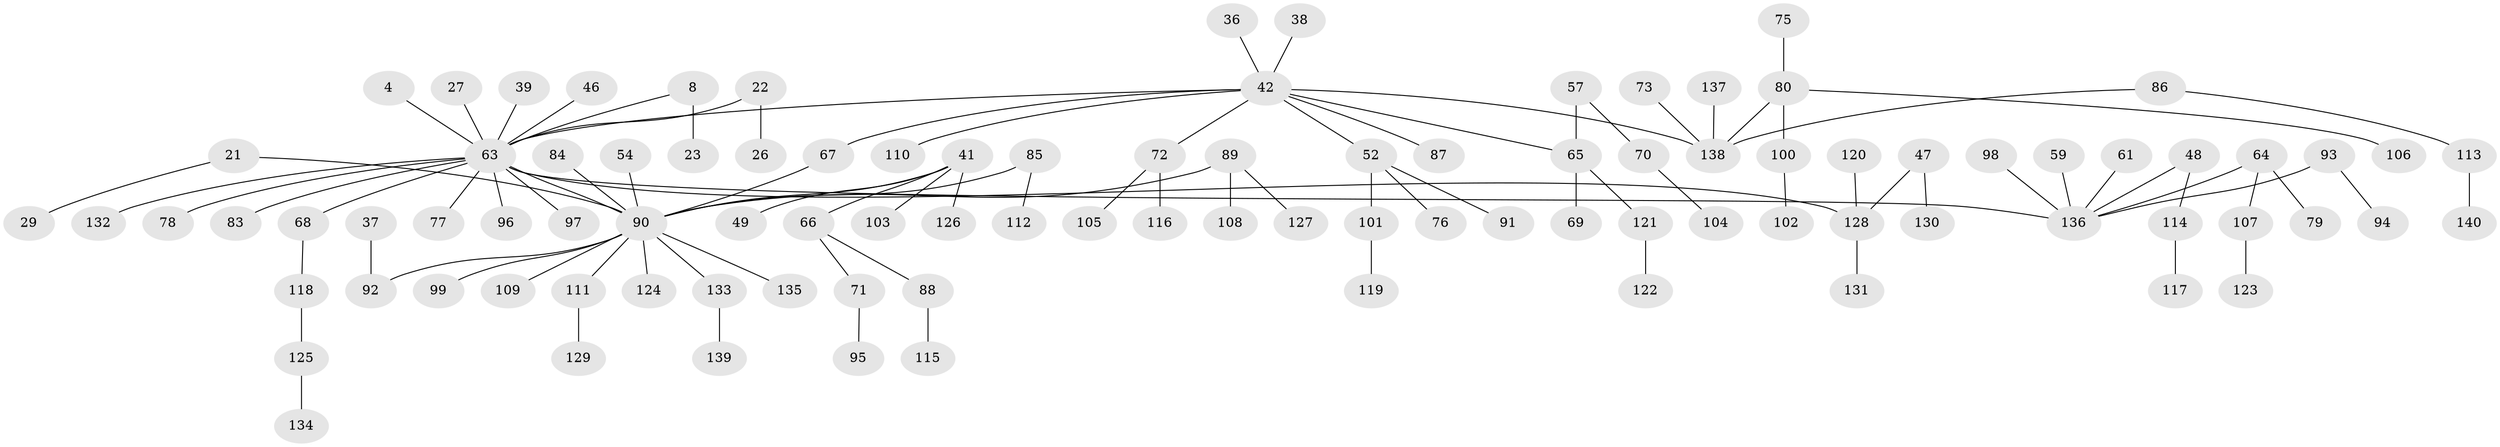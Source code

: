 // original degree distribution, {9: 0.007142857142857143, 5: 0.05714285714285714, 1: 0.4928571428571429, 8: 0.007142857142857143, 2: 0.2357142857142857, 3: 0.14285714285714285, 6: 0.007142857142857143, 4: 0.05}
// Generated by graph-tools (version 1.1) at 2025/45/03/04/25 21:45:03]
// undirected, 98 vertices, 98 edges
graph export_dot {
graph [start="1"]
  node [color=gray90,style=filled];
  4;
  8;
  21;
  22;
  23;
  26;
  27;
  29;
  36;
  37;
  38;
  39;
  41;
  42 [super="+35"];
  46;
  47;
  48 [super="+25"];
  49;
  52;
  54;
  57;
  59;
  61;
  63 [super="+14+33"];
  64 [super="+31"];
  65 [super="+12+28+55"];
  66;
  67;
  68;
  69;
  70;
  71;
  72 [super="+60"];
  73;
  75;
  76;
  77;
  78;
  79;
  80 [super="+74"];
  83;
  84;
  85;
  86;
  87;
  88;
  89;
  90 [super="+5+82+81"];
  91;
  92 [super="+32"];
  93 [super="+50"];
  94;
  95;
  96;
  97;
  98;
  99;
  100;
  101;
  102;
  103;
  104;
  105;
  106;
  107;
  108;
  109;
  110;
  111;
  112;
  113;
  114;
  115;
  116;
  117;
  118;
  119;
  120;
  121;
  122;
  123;
  124;
  125;
  126;
  127;
  128 [super="+9+18+24"];
  129;
  130;
  131;
  132;
  133;
  134;
  135;
  136 [super="+20+45+43"];
  137;
  138 [super="+40+53"];
  139;
  140;
  4 -- 63;
  8 -- 23;
  8 -- 63;
  21 -- 29;
  21 -- 90;
  22 -- 26;
  22 -- 63;
  27 -- 63;
  36 -- 42;
  37 -- 92;
  38 -- 42;
  39 -- 63;
  41 -- 49;
  41 -- 66;
  41 -- 103;
  41 -- 126;
  41 -- 90;
  42 -- 87;
  42 -- 110;
  42 -- 65;
  42 -- 67;
  42 -- 138;
  42 -- 52;
  42 -- 63;
  42 -- 72;
  46 -- 63;
  47 -- 130;
  47 -- 128;
  48 -- 114;
  48 -- 136;
  52 -- 76;
  52 -- 91;
  52 -- 101;
  54 -- 90;
  57 -- 70;
  57 -- 65;
  59 -- 136;
  61 -- 136;
  63 -- 96;
  63 -- 97;
  63 -- 78;
  63 -- 136 [weight=2];
  63 -- 128;
  63 -- 132;
  63 -- 68;
  63 -- 77;
  63 -- 83;
  63 -- 90 [weight=3];
  64 -- 107;
  64 -- 79;
  64 -- 136;
  65 -- 121;
  65 -- 69;
  66 -- 71;
  66 -- 88;
  67 -- 90;
  68 -- 118;
  70 -- 104;
  71 -- 95;
  72 -- 105;
  72 -- 116;
  73 -- 138;
  75 -- 80;
  80 -- 100;
  80 -- 138;
  80 -- 106;
  84 -- 90;
  85 -- 112;
  85 -- 90;
  86 -- 113;
  86 -- 138;
  88 -- 115;
  89 -- 108;
  89 -- 127;
  89 -- 90;
  90 -- 99;
  90 -- 124;
  90 -- 109;
  90 -- 133;
  90 -- 135;
  90 -- 92;
  90 -- 111;
  93 -- 136;
  93 -- 94;
  98 -- 136;
  100 -- 102;
  101 -- 119;
  107 -- 123;
  111 -- 129;
  113 -- 140;
  114 -- 117;
  118 -- 125;
  120 -- 128;
  121 -- 122;
  125 -- 134;
  128 -- 131;
  133 -- 139;
  137 -- 138;
}
